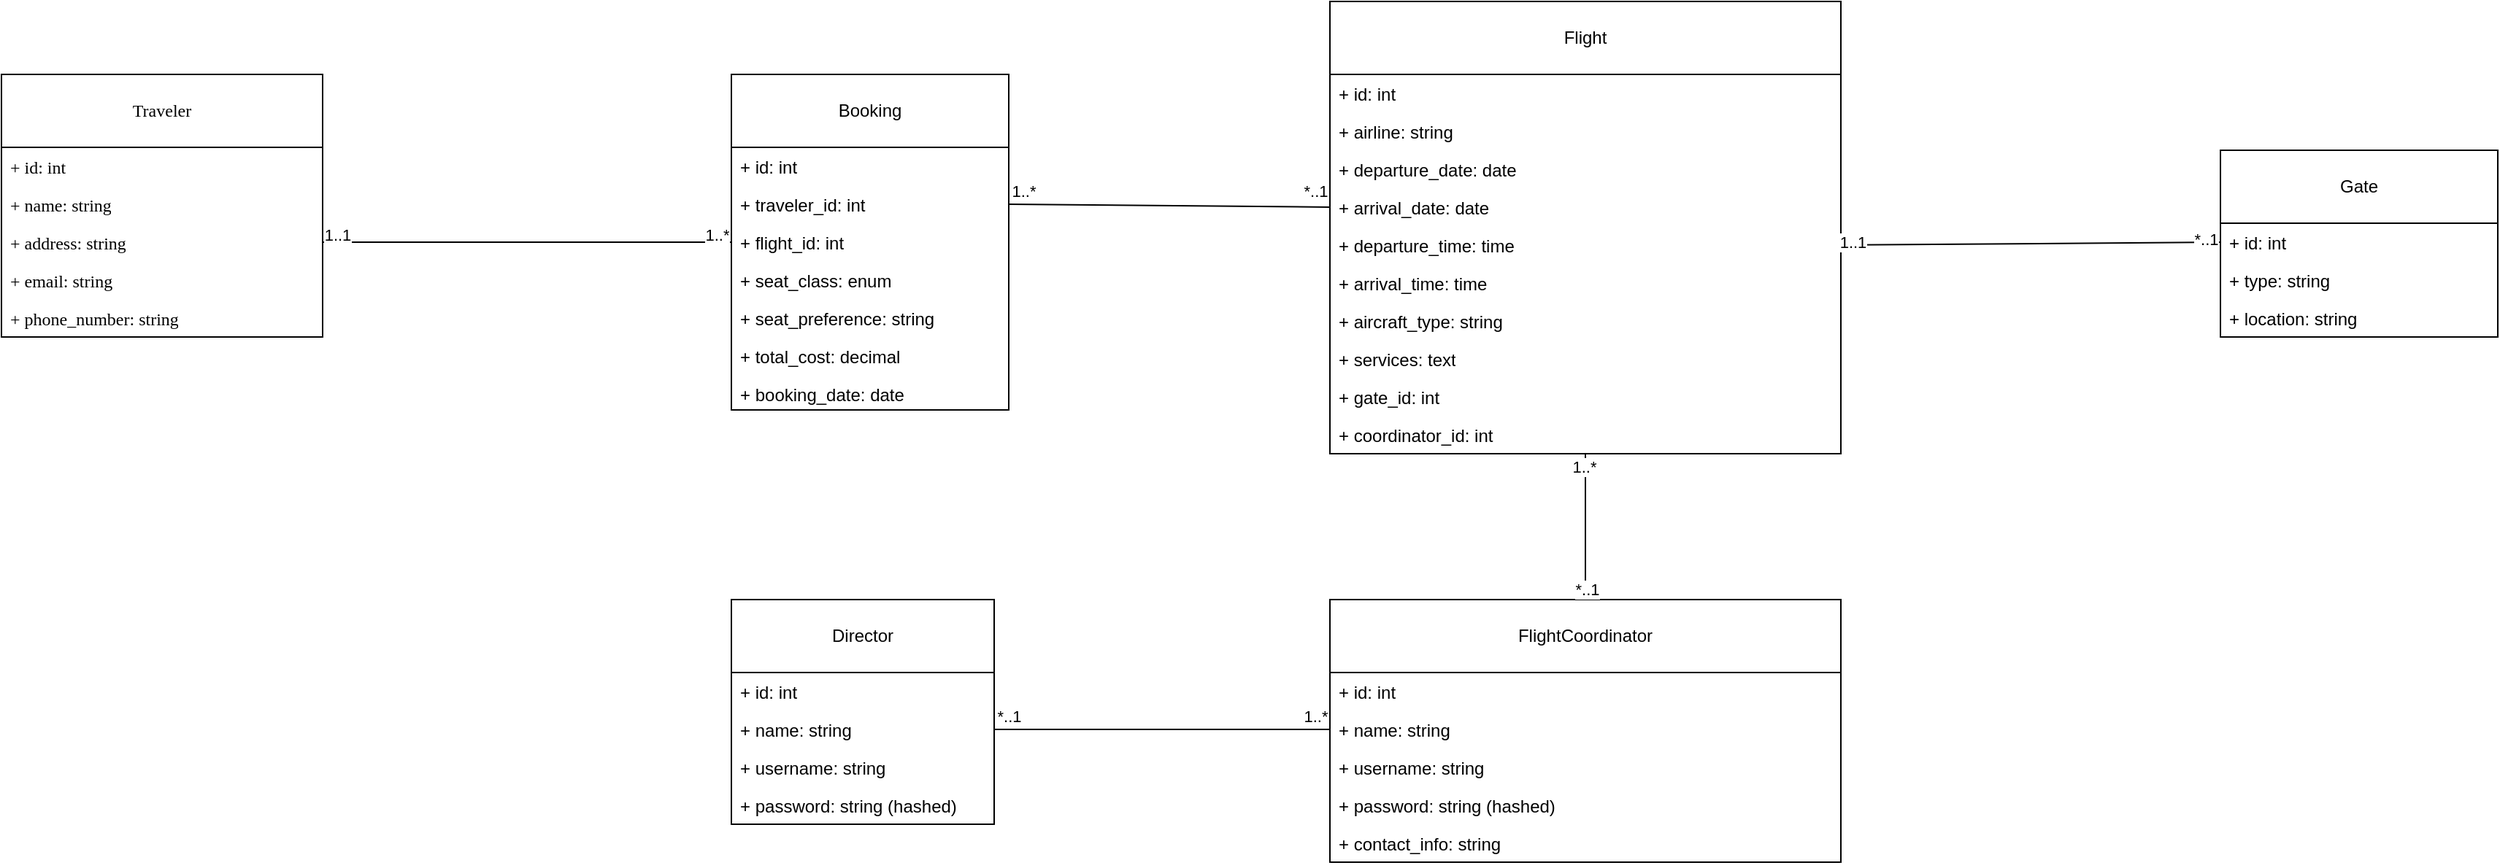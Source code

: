 <mxfile version="26.2.14">
  <diagram name="Page-1" id="Wyjkd_YQ8HrJnKCzyebC">
    <mxGraphModel dx="2037" dy="1110" grid="1" gridSize="10" guides="1" tooltips="1" connect="1" arrows="1" fold="1" page="1" pageScale="1" pageWidth="1920" pageHeight="1080" background="#FFFFFF" math="0" shadow="0">
      <root>
        <mxCell id="0" />
        <mxCell id="1" parent="0" />
        <mxCell id="DNrV4epSZlYSAmpHzE6Q-1" value="Traveler" style="swimlane;fontStyle=0;childLayout=stackLayout;horizontal=1;startSize=50;horizontalStack=0;resizeParent=1;resizeParentMax=0;resizeLast=0;collapsible=1;marginBottom=0;hachureGap=4;fontFamily=Verdana;rounded=0;gradientDirection=west;whiteSpace=wrap;html=1;labelBackgroundColor=none;" parent="1" vertex="1">
          <mxGeometry x="400" y="90" width="220" height="180" as="geometry" />
        </mxCell>
        <mxCell id="DNrV4epSZlYSAmpHzE6Q-3" value="+ id: int&amp;nbsp;" style="text;strokeColor=none;fillColor=none;align=left;verticalAlign=top;spacingLeft=4;spacingRight=4;overflow=hidden;rotatable=0;points=[[0,0.5],[1,0.5]];portConstraint=eastwest;whiteSpace=wrap;html=1;fontFamily=Verdana;labelBackgroundColor=none;" parent="DNrV4epSZlYSAmpHzE6Q-1" vertex="1">
          <mxGeometry y="50" width="220" height="26" as="geometry" />
        </mxCell>
        <mxCell id="ROTgjPuaP1kP2KtzQNtt-1" value="+ name: string" style="text;strokeColor=none;fillColor=none;align=left;verticalAlign=top;spacingLeft=4;spacingRight=4;overflow=hidden;rotatable=0;points=[[0,0.5],[1,0.5]];portConstraint=eastwest;whiteSpace=wrap;html=1;fontFamily=Verdana;labelBackgroundColor=none;" vertex="1" parent="DNrV4epSZlYSAmpHzE6Q-1">
          <mxGeometry y="76" width="220" height="26" as="geometry" />
        </mxCell>
        <mxCell id="ROTgjPuaP1kP2KtzQNtt-2" value="+ address: string" style="text;strokeColor=none;fillColor=none;align=left;verticalAlign=top;spacingLeft=4;spacingRight=4;overflow=hidden;rotatable=0;points=[[0,0.5],[1,0.5]];portConstraint=eastwest;whiteSpace=wrap;html=1;fontFamily=Verdana;labelBackgroundColor=none;" vertex="1" parent="DNrV4epSZlYSAmpHzE6Q-1">
          <mxGeometry y="102" width="220" height="26" as="geometry" />
        </mxCell>
        <mxCell id="ROTgjPuaP1kP2KtzQNtt-3" value="+ email: string" style="text;strokeColor=none;fillColor=none;align=left;verticalAlign=top;spacingLeft=4;spacingRight=4;overflow=hidden;rotatable=0;points=[[0,0.5],[1,0.5]];portConstraint=eastwest;whiteSpace=wrap;html=1;fontFamily=Verdana;labelBackgroundColor=none;" vertex="1" parent="DNrV4epSZlYSAmpHzE6Q-1">
          <mxGeometry y="128" width="220" height="26" as="geometry" />
        </mxCell>
        <mxCell id="ROTgjPuaP1kP2KtzQNtt-4" value="+ phone_number: string" style="text;strokeColor=none;fillColor=none;align=left;verticalAlign=top;spacingLeft=4;spacingRight=4;overflow=hidden;rotatable=0;points=[[0,0.5],[1,0.5]];portConstraint=eastwest;whiteSpace=wrap;html=1;fontFamily=Verdana;labelBackgroundColor=none;" vertex="1" parent="DNrV4epSZlYSAmpHzE6Q-1">
          <mxGeometry y="154" width="220" height="26" as="geometry" />
        </mxCell>
        <mxCell id="ROTgjPuaP1kP2KtzQNtt-5" value="Booking" style="swimlane;fontStyle=0;childLayout=stackLayout;horizontal=1;startSize=50;fillColor=none;horizontalStack=0;resizeParent=1;resizeParentMax=0;resizeLast=0;collapsible=1;marginBottom=0;whiteSpace=wrap;html=1;" vertex="1" parent="1">
          <mxGeometry x="900" y="90" width="190" height="230" as="geometry" />
        </mxCell>
        <mxCell id="ROTgjPuaP1kP2KtzQNtt-6" value="+ id: int" style="text;strokeColor=none;fillColor=none;align=left;verticalAlign=top;spacingLeft=4;spacingRight=4;overflow=hidden;rotatable=0;points=[[0,0.5],[1,0.5]];portConstraint=eastwest;whiteSpace=wrap;html=1;" vertex="1" parent="ROTgjPuaP1kP2KtzQNtt-5">
          <mxGeometry y="50" width="190" height="26" as="geometry" />
        </mxCell>
        <mxCell id="ROTgjPuaP1kP2KtzQNtt-7" value="+ traveler_id: int" style="text;strokeColor=none;fillColor=none;align=left;verticalAlign=top;spacingLeft=4;spacingRight=4;overflow=hidden;rotatable=0;points=[[0,0.5],[1,0.5]];portConstraint=eastwest;whiteSpace=wrap;html=1;" vertex="1" parent="ROTgjPuaP1kP2KtzQNtt-5">
          <mxGeometry y="76" width="190" height="26" as="geometry" />
        </mxCell>
        <mxCell id="ROTgjPuaP1kP2KtzQNtt-8" value="+ flight_id: int" style="text;strokeColor=none;fillColor=none;align=left;verticalAlign=top;spacingLeft=4;spacingRight=4;overflow=hidden;rotatable=0;points=[[0,0.5],[1,0.5]];portConstraint=eastwest;whiteSpace=wrap;html=1;" vertex="1" parent="ROTgjPuaP1kP2KtzQNtt-5">
          <mxGeometry y="102" width="190" height="26" as="geometry" />
        </mxCell>
        <mxCell id="ROTgjPuaP1kP2KtzQNtt-9" value="+ seat_class: enum" style="text;strokeColor=none;fillColor=none;align=left;verticalAlign=top;spacingLeft=4;spacingRight=4;overflow=hidden;rotatable=0;points=[[0,0.5],[1,0.5]];portConstraint=eastwest;whiteSpace=wrap;html=1;" vertex="1" parent="ROTgjPuaP1kP2KtzQNtt-5">
          <mxGeometry y="128" width="190" height="26" as="geometry" />
        </mxCell>
        <mxCell id="ROTgjPuaP1kP2KtzQNtt-10" value="+ seat_preference: string&lt;div&gt;&lt;br&gt;&lt;/div&gt;" style="text;strokeColor=none;fillColor=none;align=left;verticalAlign=top;spacingLeft=4;spacingRight=4;overflow=hidden;rotatable=0;points=[[0,0.5],[1,0.5]];portConstraint=eastwest;whiteSpace=wrap;html=1;" vertex="1" parent="ROTgjPuaP1kP2KtzQNtt-5">
          <mxGeometry y="154" width="190" height="26" as="geometry" />
        </mxCell>
        <mxCell id="ROTgjPuaP1kP2KtzQNtt-11" value="+ total_cost: decimal&lt;div&gt;&lt;br&gt;&lt;/div&gt;" style="text;strokeColor=none;fillColor=none;align=left;verticalAlign=top;spacingLeft=4;spacingRight=4;overflow=hidden;rotatable=0;points=[[0,0.5],[1,0.5]];portConstraint=eastwest;whiteSpace=wrap;html=1;" vertex="1" parent="ROTgjPuaP1kP2KtzQNtt-5">
          <mxGeometry y="180" width="190" height="26" as="geometry" />
        </mxCell>
        <mxCell id="ROTgjPuaP1kP2KtzQNtt-12" value="+ booking_date: date" style="text;strokeColor=none;fillColor=none;align=left;verticalAlign=top;spacingLeft=4;spacingRight=4;overflow=hidden;rotatable=0;points=[[0,0.5],[1,0.5]];portConstraint=eastwest;whiteSpace=wrap;html=1;" vertex="1" parent="ROTgjPuaP1kP2KtzQNtt-5">
          <mxGeometry y="206" width="190" height="24" as="geometry" />
        </mxCell>
        <mxCell id="ROTgjPuaP1kP2KtzQNtt-13" value="" style="endArrow=none;html=1;rounded=0;exitX=1;exitY=0.5;exitDx=0;exitDy=0;entryX=0;entryY=0.5;entryDx=0;entryDy=0;" edge="1" parent="1" source="ROTgjPuaP1kP2KtzQNtt-2" target="ROTgjPuaP1kP2KtzQNtt-8">
          <mxGeometry width="50" height="50" relative="1" as="geometry">
            <mxPoint x="720" y="280" as="sourcePoint" />
            <mxPoint x="770" y="230" as="targetPoint" />
          </mxGeometry>
        </mxCell>
        <mxCell id="ROTgjPuaP1kP2KtzQNtt-14" value="1..1" style="edgeLabel;html=1;align=center;verticalAlign=middle;resizable=0;points=[];" vertex="1" connectable="0" parent="ROTgjPuaP1kP2KtzQNtt-13">
          <mxGeometry x="-0.693" y="3" relative="1" as="geometry">
            <mxPoint x="-33" y="-2" as="offset" />
          </mxGeometry>
        </mxCell>
        <mxCell id="ROTgjPuaP1kP2KtzQNtt-15" value="1..*" style="edgeLabel;html=1;align=center;verticalAlign=middle;resizable=0;points=[];" vertex="1" connectable="0" parent="ROTgjPuaP1kP2KtzQNtt-13">
          <mxGeometry x="0.514" y="1" relative="1" as="geometry">
            <mxPoint x="58" y="-4" as="offset" />
          </mxGeometry>
        </mxCell>
        <mxCell id="ROTgjPuaP1kP2KtzQNtt-16" value="Flight" style="swimlane;fontStyle=0;childLayout=stackLayout;horizontal=1;startSize=50;fillColor=none;horizontalStack=0;resizeParent=1;resizeParentMax=0;resizeLast=0;collapsible=1;marginBottom=0;whiteSpace=wrap;html=1;" vertex="1" parent="1">
          <mxGeometry x="1310" y="40" width="350" height="310" as="geometry" />
        </mxCell>
        <mxCell id="ROTgjPuaP1kP2KtzQNtt-17" value="+ id: int" style="text;strokeColor=none;fillColor=none;align=left;verticalAlign=top;spacingLeft=4;spacingRight=4;overflow=hidden;rotatable=0;points=[[0,0.5],[1,0.5]];portConstraint=eastwest;whiteSpace=wrap;html=1;" vertex="1" parent="ROTgjPuaP1kP2KtzQNtt-16">
          <mxGeometry y="50" width="350" height="26" as="geometry" />
        </mxCell>
        <mxCell id="ROTgjPuaP1kP2KtzQNtt-18" value="+ airline: string" style="text;strokeColor=none;fillColor=none;align=left;verticalAlign=top;spacingLeft=4;spacingRight=4;overflow=hidden;rotatable=0;points=[[0,0.5],[1,0.5]];portConstraint=eastwest;whiteSpace=wrap;html=1;" vertex="1" parent="ROTgjPuaP1kP2KtzQNtt-16">
          <mxGeometry y="76" width="350" height="26" as="geometry" />
        </mxCell>
        <mxCell id="ROTgjPuaP1kP2KtzQNtt-19" value="+ departure_date: date" style="text;strokeColor=none;fillColor=none;align=left;verticalAlign=top;spacingLeft=4;spacingRight=4;overflow=hidden;rotatable=0;points=[[0,0.5],[1,0.5]];portConstraint=eastwest;whiteSpace=wrap;html=1;" vertex="1" parent="ROTgjPuaP1kP2KtzQNtt-16">
          <mxGeometry y="102" width="350" height="26" as="geometry" />
        </mxCell>
        <mxCell id="ROTgjPuaP1kP2KtzQNtt-20" value="+ arrival_date: date" style="text;strokeColor=none;fillColor=none;align=left;verticalAlign=top;spacingLeft=4;spacingRight=4;overflow=hidden;rotatable=0;points=[[0,0.5],[1,0.5]];portConstraint=eastwest;whiteSpace=wrap;html=1;" vertex="1" parent="ROTgjPuaP1kP2KtzQNtt-16">
          <mxGeometry y="128" width="350" height="26" as="geometry" />
        </mxCell>
        <mxCell id="ROTgjPuaP1kP2KtzQNtt-21" value="+ departure_time: time" style="text;strokeColor=none;fillColor=none;align=left;verticalAlign=top;spacingLeft=4;spacingRight=4;overflow=hidden;rotatable=0;points=[[0,0.5],[1,0.5]];portConstraint=eastwest;whiteSpace=wrap;html=1;" vertex="1" parent="ROTgjPuaP1kP2KtzQNtt-16">
          <mxGeometry y="154" width="350" height="26" as="geometry" />
        </mxCell>
        <mxCell id="ROTgjPuaP1kP2KtzQNtt-22" value="+ arrival_time: time" style="text;strokeColor=none;fillColor=none;align=left;verticalAlign=top;spacingLeft=4;spacingRight=4;overflow=hidden;rotatable=0;points=[[0,0.5],[1,0.5]];portConstraint=eastwest;whiteSpace=wrap;html=1;" vertex="1" parent="ROTgjPuaP1kP2KtzQNtt-16">
          <mxGeometry y="180" width="350" height="26" as="geometry" />
        </mxCell>
        <mxCell id="ROTgjPuaP1kP2KtzQNtt-23" value="+ aircraft_type: string" style="text;strokeColor=none;fillColor=none;align=left;verticalAlign=top;spacingLeft=4;spacingRight=4;overflow=hidden;rotatable=0;points=[[0,0.5],[1,0.5]];portConstraint=eastwest;whiteSpace=wrap;html=1;" vertex="1" parent="ROTgjPuaP1kP2KtzQNtt-16">
          <mxGeometry y="206" width="350" height="26" as="geometry" />
        </mxCell>
        <mxCell id="ROTgjPuaP1kP2KtzQNtt-24" value="+ services: text" style="text;strokeColor=none;fillColor=none;align=left;verticalAlign=top;spacingLeft=4;spacingRight=4;overflow=hidden;rotatable=0;points=[[0,0.5],[1,0.5]];portConstraint=eastwest;whiteSpace=wrap;html=1;" vertex="1" parent="ROTgjPuaP1kP2KtzQNtt-16">
          <mxGeometry y="232" width="350" height="26" as="geometry" />
        </mxCell>
        <mxCell id="ROTgjPuaP1kP2KtzQNtt-25" value="+ gate_id: int" style="text;strokeColor=none;fillColor=none;align=left;verticalAlign=top;spacingLeft=4;spacingRight=4;overflow=hidden;rotatable=0;points=[[0,0.5],[1,0.5]];portConstraint=eastwest;whiteSpace=wrap;html=1;" vertex="1" parent="ROTgjPuaP1kP2KtzQNtt-16">
          <mxGeometry y="258" width="350" height="26" as="geometry" />
        </mxCell>
        <mxCell id="ROTgjPuaP1kP2KtzQNtt-26" value="+ coordinator_id: int" style="text;strokeColor=none;fillColor=none;align=left;verticalAlign=top;spacingLeft=4;spacingRight=4;overflow=hidden;rotatable=0;points=[[0,0.5],[1,0.5]];portConstraint=eastwest;whiteSpace=wrap;html=1;" vertex="1" parent="ROTgjPuaP1kP2KtzQNtt-16">
          <mxGeometry y="284" width="350" height="26" as="geometry" />
        </mxCell>
        <mxCell id="ROTgjPuaP1kP2KtzQNtt-27" value="" style="endArrow=none;html=1;rounded=0;exitX=1;exitY=0.5;exitDx=0;exitDy=0;entryX=0;entryY=0.5;entryDx=0;entryDy=0;" edge="1" parent="1" source="ROTgjPuaP1kP2KtzQNtt-7" target="ROTgjPuaP1kP2KtzQNtt-20">
          <mxGeometry width="50" height="50" relative="1" as="geometry">
            <mxPoint x="1190" y="190" as="sourcePoint" />
            <mxPoint x="1240" y="140" as="targetPoint" />
          </mxGeometry>
        </mxCell>
        <mxCell id="ROTgjPuaP1kP2KtzQNtt-29" value="1..*" style="edgeLabel;html=1;align=center;verticalAlign=middle;resizable=0;points=[];" vertex="1" connectable="0" parent="ROTgjPuaP1kP2KtzQNtt-27">
          <mxGeometry x="-0.838" relative="1" as="geometry">
            <mxPoint x="-8" y="-9" as="offset" />
          </mxGeometry>
        </mxCell>
        <mxCell id="ROTgjPuaP1kP2KtzQNtt-30" value="*..1" style="edgeLabel;html=1;align=center;verticalAlign=middle;resizable=0;points=[];" vertex="1" connectable="0" parent="ROTgjPuaP1kP2KtzQNtt-27">
          <mxGeometry x="0.81" relative="1" as="geometry">
            <mxPoint x="11" y="-11" as="offset" />
          </mxGeometry>
        </mxCell>
        <mxCell id="ROTgjPuaP1kP2KtzQNtt-32" value="&lt;div&gt;Gate&lt;/div&gt;" style="swimlane;fontStyle=0;childLayout=stackLayout;horizontal=1;startSize=50;fillColor=none;horizontalStack=0;resizeParent=1;resizeParentMax=0;resizeLast=0;collapsible=1;marginBottom=0;whiteSpace=wrap;html=1;" vertex="1" parent="1">
          <mxGeometry x="1920" y="142" width="190" height="128" as="geometry" />
        </mxCell>
        <mxCell id="ROTgjPuaP1kP2KtzQNtt-33" value="+ id: int" style="text;strokeColor=none;fillColor=none;align=left;verticalAlign=top;spacingLeft=4;spacingRight=4;overflow=hidden;rotatable=0;points=[[0,0.5],[1,0.5]];portConstraint=eastwest;whiteSpace=wrap;html=1;" vertex="1" parent="ROTgjPuaP1kP2KtzQNtt-32">
          <mxGeometry y="50" width="190" height="26" as="geometry" />
        </mxCell>
        <mxCell id="ROTgjPuaP1kP2KtzQNtt-34" value="+ type: string" style="text;strokeColor=none;fillColor=none;align=left;verticalAlign=top;spacingLeft=4;spacingRight=4;overflow=hidden;rotatable=0;points=[[0,0.5],[1,0.5]];portConstraint=eastwest;whiteSpace=wrap;html=1;" vertex="1" parent="ROTgjPuaP1kP2KtzQNtt-32">
          <mxGeometry y="76" width="190" height="26" as="geometry" />
        </mxCell>
        <mxCell id="ROTgjPuaP1kP2KtzQNtt-36" value="+ location: string" style="text;strokeColor=none;fillColor=none;align=left;verticalAlign=top;spacingLeft=4;spacingRight=4;overflow=hidden;rotatable=0;points=[[0,0.5],[1,0.5]];portConstraint=eastwest;whiteSpace=wrap;html=1;" vertex="1" parent="ROTgjPuaP1kP2KtzQNtt-32">
          <mxGeometry y="102" width="190" height="26" as="geometry" />
        </mxCell>
        <mxCell id="ROTgjPuaP1kP2KtzQNtt-42" value="" style="endArrow=none;html=1;rounded=0;exitX=1;exitY=0.5;exitDx=0;exitDy=0;entryX=0;entryY=0.5;entryDx=0;entryDy=0;" edge="1" parent="1" source="ROTgjPuaP1kP2KtzQNtt-21" target="ROTgjPuaP1kP2KtzQNtt-33">
          <mxGeometry width="50" height="50" relative="1" as="geometry">
            <mxPoint x="1750" y="270" as="sourcePoint" />
            <mxPoint x="1800" y="220" as="targetPoint" />
          </mxGeometry>
        </mxCell>
        <mxCell id="ROTgjPuaP1kP2KtzQNtt-43" value="1..1" style="edgeLabel;html=1;align=center;verticalAlign=middle;resizable=0;points=[];" vertex="1" connectable="0" parent="ROTgjPuaP1kP2KtzQNtt-42">
          <mxGeometry x="-0.911" y="-1" relative="1" as="geometry">
            <mxPoint x="-4" y="-3" as="offset" />
          </mxGeometry>
        </mxCell>
        <mxCell id="ROTgjPuaP1kP2KtzQNtt-45" value="*..1" style="edgeLabel;html=1;align=center;verticalAlign=middle;resizable=0;points=[];" vertex="1" connectable="0" parent="ROTgjPuaP1kP2KtzQNtt-42">
          <mxGeometry x="0.921" y="2" relative="1" as="geometry">
            <mxPoint as="offset" />
          </mxGeometry>
        </mxCell>
        <mxCell id="ROTgjPuaP1kP2KtzQNtt-46" value="FlightCoordinator" style="swimlane;fontStyle=0;childLayout=stackLayout;horizontal=1;startSize=50;fillColor=none;horizontalStack=0;resizeParent=1;resizeParentMax=0;resizeLast=0;collapsible=1;marginBottom=0;whiteSpace=wrap;html=1;" vertex="1" parent="1">
          <mxGeometry x="1310" y="450" width="350" height="180" as="geometry" />
        </mxCell>
        <mxCell id="ROTgjPuaP1kP2KtzQNtt-47" value="+ id: int" style="text;strokeColor=none;fillColor=none;align=left;verticalAlign=top;spacingLeft=4;spacingRight=4;overflow=hidden;rotatable=0;points=[[0,0.5],[1,0.5]];portConstraint=eastwest;whiteSpace=wrap;html=1;" vertex="1" parent="ROTgjPuaP1kP2KtzQNtt-46">
          <mxGeometry y="50" width="350" height="26" as="geometry" />
        </mxCell>
        <mxCell id="ROTgjPuaP1kP2KtzQNtt-48" value="+ name: string" style="text;strokeColor=none;fillColor=none;align=left;verticalAlign=top;spacingLeft=4;spacingRight=4;overflow=hidden;rotatable=0;points=[[0,0.5],[1,0.5]];portConstraint=eastwest;whiteSpace=wrap;html=1;" vertex="1" parent="ROTgjPuaP1kP2KtzQNtt-46">
          <mxGeometry y="76" width="350" height="26" as="geometry" />
        </mxCell>
        <mxCell id="ROTgjPuaP1kP2KtzQNtt-49" value="+ username: string" style="text;strokeColor=none;fillColor=none;align=left;verticalAlign=top;spacingLeft=4;spacingRight=4;overflow=hidden;rotatable=0;points=[[0,0.5],[1,0.5]];portConstraint=eastwest;whiteSpace=wrap;html=1;" vertex="1" parent="ROTgjPuaP1kP2KtzQNtt-46">
          <mxGeometry y="102" width="350" height="26" as="geometry" />
        </mxCell>
        <mxCell id="ROTgjPuaP1kP2KtzQNtt-50" value="+ password: string (hashed)" style="text;strokeColor=none;fillColor=none;align=left;verticalAlign=top;spacingLeft=4;spacingRight=4;overflow=hidden;rotatable=0;points=[[0,0.5],[1,0.5]];portConstraint=eastwest;whiteSpace=wrap;html=1;" vertex="1" parent="ROTgjPuaP1kP2KtzQNtt-46">
          <mxGeometry y="128" width="350" height="26" as="geometry" />
        </mxCell>
        <mxCell id="ROTgjPuaP1kP2KtzQNtt-51" value="+ contact_info: string" style="text;strokeColor=none;fillColor=none;align=left;verticalAlign=top;spacingLeft=4;spacingRight=4;overflow=hidden;rotatable=0;points=[[0,0.5],[1,0.5]];portConstraint=eastwest;whiteSpace=wrap;html=1;" vertex="1" parent="ROTgjPuaP1kP2KtzQNtt-46">
          <mxGeometry y="154" width="350" height="26" as="geometry" />
        </mxCell>
        <mxCell id="ROTgjPuaP1kP2KtzQNtt-52" value="" style="endArrow=none;html=1;rounded=0;exitX=0.5;exitY=0;exitDx=0;exitDy=0;" edge="1" parent="1" source="ROTgjPuaP1kP2KtzQNtt-46" target="ROTgjPuaP1kP2KtzQNtt-26">
          <mxGeometry width="50" height="50" relative="1" as="geometry">
            <mxPoint x="1450" y="440" as="sourcePoint" />
            <mxPoint x="1500" y="390" as="targetPoint" />
          </mxGeometry>
        </mxCell>
        <mxCell id="ROTgjPuaP1kP2KtzQNtt-53" value="*..1" style="edgeLabel;html=1;align=center;verticalAlign=middle;resizable=0;points=[];" vertex="1" connectable="0" parent="ROTgjPuaP1kP2KtzQNtt-52">
          <mxGeometry x="-0.846" y="-1" relative="1" as="geometry">
            <mxPoint as="offset" />
          </mxGeometry>
        </mxCell>
        <mxCell id="ROTgjPuaP1kP2KtzQNtt-54" value="1..*" style="edgeLabel;html=1;align=center;verticalAlign=middle;resizable=0;points=[];" vertex="1" connectable="0" parent="ROTgjPuaP1kP2KtzQNtt-52">
          <mxGeometry x="0.823" y="1" relative="1" as="geometry">
            <mxPoint as="offset" />
          </mxGeometry>
        </mxCell>
        <mxCell id="ROTgjPuaP1kP2KtzQNtt-55" value="Director" style="swimlane;fontStyle=0;childLayout=stackLayout;horizontal=1;startSize=50;fillColor=none;horizontalStack=0;resizeParent=1;resizeParentMax=0;resizeLast=0;collapsible=1;marginBottom=0;whiteSpace=wrap;html=1;" vertex="1" parent="1">
          <mxGeometry x="900" y="450" width="180" height="154" as="geometry" />
        </mxCell>
        <mxCell id="ROTgjPuaP1kP2KtzQNtt-56" value="+ id: int" style="text;strokeColor=none;fillColor=none;align=left;verticalAlign=top;spacingLeft=4;spacingRight=4;overflow=hidden;rotatable=0;points=[[0,0.5],[1,0.5]];portConstraint=eastwest;whiteSpace=wrap;html=1;" vertex="1" parent="ROTgjPuaP1kP2KtzQNtt-55">
          <mxGeometry y="50" width="180" height="26" as="geometry" />
        </mxCell>
        <mxCell id="ROTgjPuaP1kP2KtzQNtt-57" value="+ name: string" style="text;strokeColor=none;fillColor=none;align=left;verticalAlign=top;spacingLeft=4;spacingRight=4;overflow=hidden;rotatable=0;points=[[0,0.5],[1,0.5]];portConstraint=eastwest;whiteSpace=wrap;html=1;" vertex="1" parent="ROTgjPuaP1kP2KtzQNtt-55">
          <mxGeometry y="76" width="180" height="26" as="geometry" />
        </mxCell>
        <mxCell id="ROTgjPuaP1kP2KtzQNtt-58" value="+ username: string" style="text;strokeColor=none;fillColor=none;align=left;verticalAlign=top;spacingLeft=4;spacingRight=4;overflow=hidden;rotatable=0;points=[[0,0.5],[1,0.5]];portConstraint=eastwest;whiteSpace=wrap;html=1;" vertex="1" parent="ROTgjPuaP1kP2KtzQNtt-55">
          <mxGeometry y="102" width="180" height="26" as="geometry" />
        </mxCell>
        <mxCell id="ROTgjPuaP1kP2KtzQNtt-67" value="+ password: string (hashed)" style="text;strokeColor=none;fillColor=none;align=left;verticalAlign=top;spacingLeft=4;spacingRight=4;overflow=hidden;rotatable=0;points=[[0,0.5],[1,0.5]];portConstraint=eastwest;whiteSpace=wrap;html=1;" vertex="1" parent="ROTgjPuaP1kP2KtzQNtt-55">
          <mxGeometry y="128" width="180" height="26" as="geometry" />
        </mxCell>
        <mxCell id="ROTgjPuaP1kP2KtzQNtt-69" value="" style="endArrow=none;html=1;rounded=0;exitX=1;exitY=0.5;exitDx=0;exitDy=0;entryX=0;entryY=0.5;entryDx=0;entryDy=0;" edge="1" parent="1" source="ROTgjPuaP1kP2KtzQNtt-57" target="ROTgjPuaP1kP2KtzQNtt-48">
          <mxGeometry width="50" height="50" relative="1" as="geometry">
            <mxPoint x="1180" y="560" as="sourcePoint" />
            <mxPoint x="1230" y="510" as="targetPoint" />
          </mxGeometry>
        </mxCell>
        <mxCell id="ROTgjPuaP1kP2KtzQNtt-70" value="1..*" style="edgeLabel;html=1;align=center;verticalAlign=middle;resizable=0;points=[];" vertex="1" connectable="0" parent="ROTgjPuaP1kP2KtzQNtt-69">
          <mxGeometry x="0.887" y="1" relative="1" as="geometry">
            <mxPoint x="3" y="-8" as="offset" />
          </mxGeometry>
        </mxCell>
        <mxCell id="ROTgjPuaP1kP2KtzQNtt-71" value="*..1" style="edgeLabel;html=1;align=center;verticalAlign=middle;resizable=0;points=[];" vertex="1" connectable="0" parent="ROTgjPuaP1kP2KtzQNtt-69">
          <mxGeometry x="-0.882" y="-3" relative="1" as="geometry">
            <mxPoint x="-4" y="-12" as="offset" />
          </mxGeometry>
        </mxCell>
      </root>
    </mxGraphModel>
  </diagram>
</mxfile>
